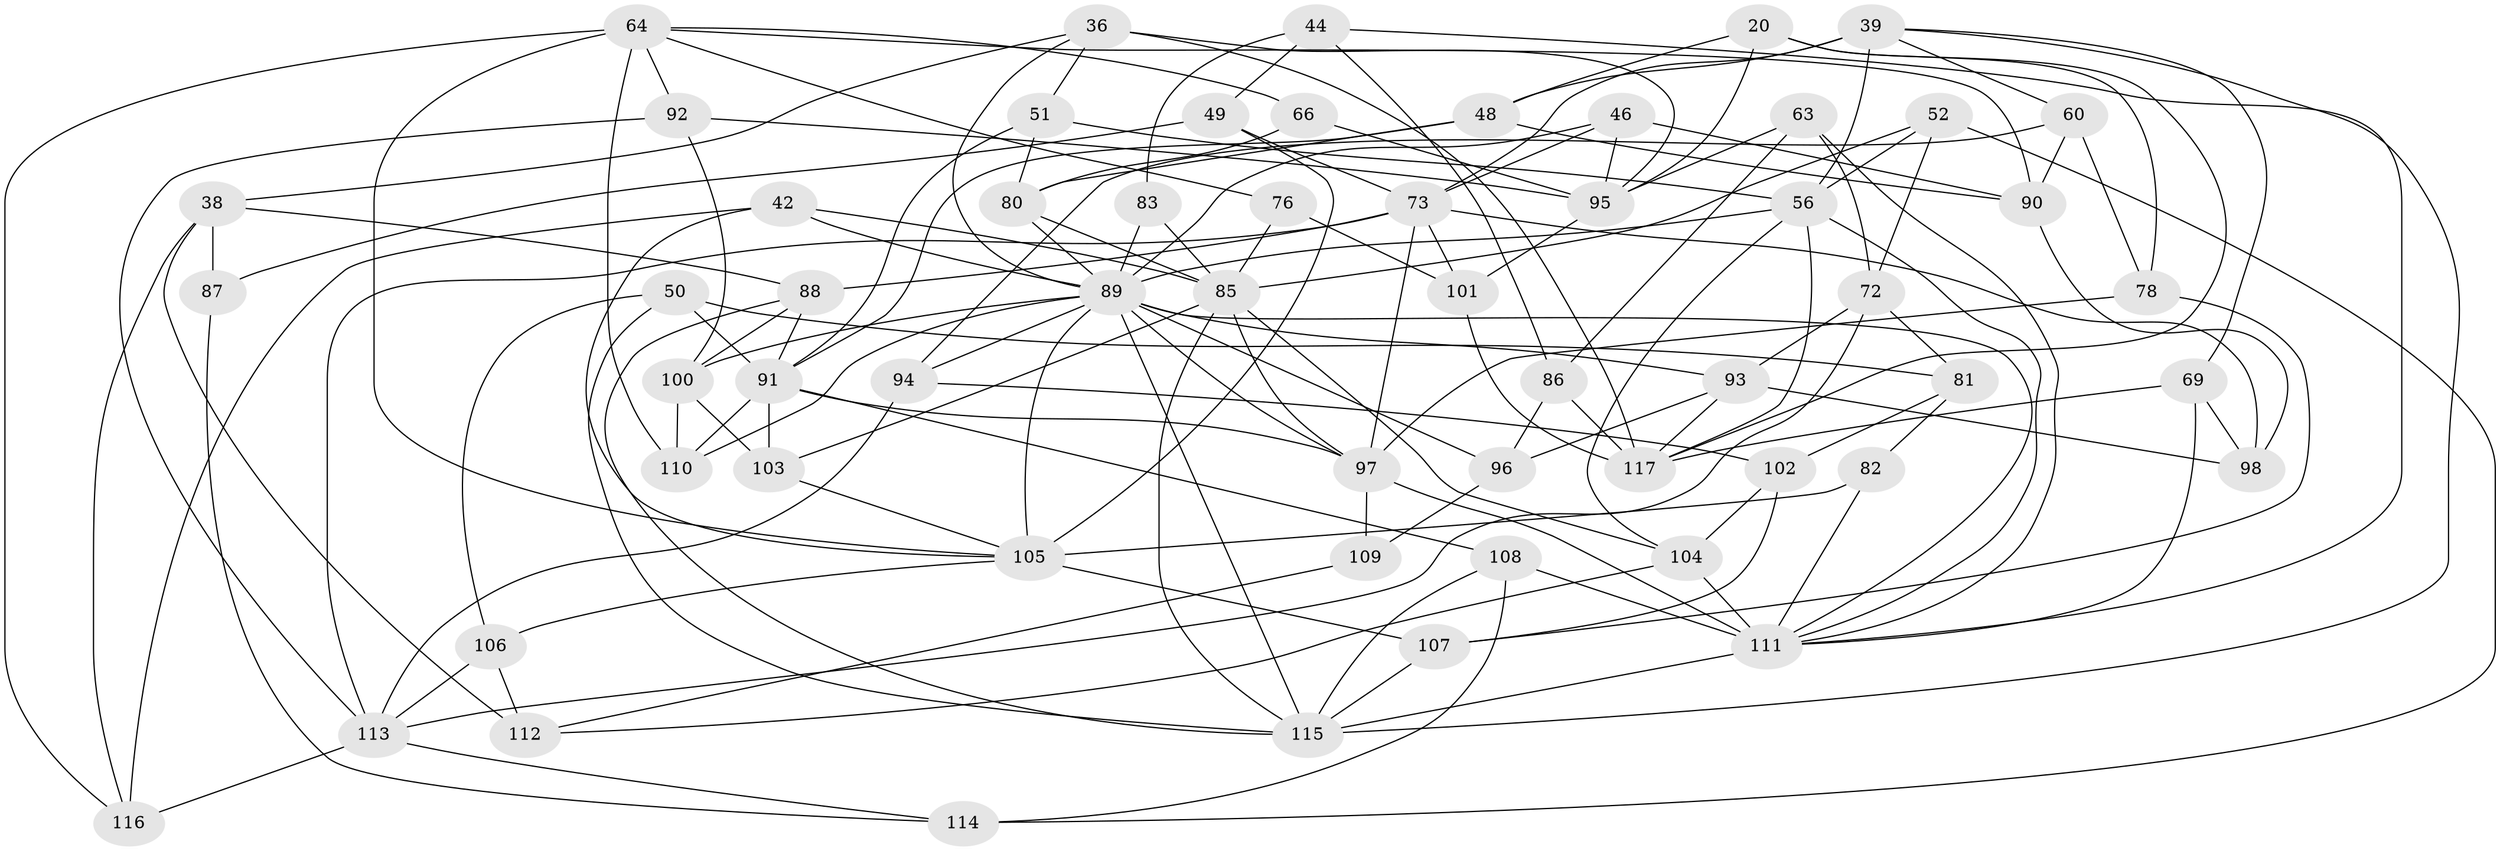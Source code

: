 // original degree distribution, {4: 1.0}
// Generated by graph-tools (version 1.1) at 2025/58/03/09/25 04:58:28]
// undirected, 58 vertices, 147 edges
graph export_dot {
graph [start="1"]
  node [color=gray90,style=filled];
  20 [super="+15"];
  36 [super="+14"];
  38 [super="+25"];
  39 [super="+27"];
  42;
  44;
  46;
  48 [super="+10"];
  49;
  50;
  51;
  52 [super="+21"];
  56 [super="+23"];
  60;
  63;
  64 [super="+9+33"];
  66;
  69;
  72 [super="+11"];
  73 [super="+1+43+4"];
  76;
  78;
  80 [super="+26"];
  81;
  82 [super="+17"];
  83;
  85 [super="+62"];
  86;
  87;
  88 [super="+47"];
  89 [super="+31+70+77"];
  90 [super="+65"];
  91 [super="+3+30+53"];
  92;
  93 [super="+40"];
  94;
  95 [super="+59"];
  96 [super="+5"];
  97 [super="+41+71"];
  98;
  100 [super="+37"];
  101 [super="+74"];
  102;
  103;
  104 [super="+57"];
  105 [super="+2+58+54"];
  106;
  107;
  108 [super="+79"];
  109;
  110 [super="+45"];
  111 [super="+75+99"];
  112;
  113 [super="+35+84"];
  114;
  115 [super="+29"];
  116;
  117 [super="+67+61"];
  20 -- 95 [weight=2];
  20 -- 78;
  20 -- 117 [weight=2];
  20 -- 48;
  36 -- 51;
  36 -- 38;
  36 -- 117 [weight=2];
  36 -- 95;
  36 -- 89;
  38 -- 112;
  38 -- 87 [weight=2];
  38 -- 116;
  38 -- 88;
  39 -- 60;
  39 -- 73 [weight=2];
  39 -- 69;
  39 -- 56 [weight=2];
  39 -- 48;
  39 -- 115;
  42 -- 89;
  42 -- 116;
  42 -- 105;
  42 -- 85;
  44 -- 86;
  44 -- 49;
  44 -- 83;
  44 -- 111;
  46 -- 90;
  46 -- 73;
  46 -- 95;
  46 -- 89;
  48 -- 90 [weight=2];
  48 -- 80;
  48 -- 91;
  49 -- 87;
  49 -- 73;
  49 -- 105;
  50 -- 115;
  50 -- 81;
  50 -- 91;
  50 -- 106;
  51 -- 80;
  51 -- 91;
  51 -- 56;
  52 -- 114;
  52 -- 72 [weight=2];
  52 -- 85 [weight=2];
  52 -- 56;
  56 -- 111;
  56 -- 117;
  56 -- 104;
  56 -- 89;
  60 -- 94;
  60 -- 78;
  60 -- 90;
  63 -- 72;
  63 -- 86;
  63 -- 95;
  63 -- 111;
  64 -- 116;
  64 -- 105;
  64 -- 92;
  64 -- 66;
  64 -- 76;
  64 -- 110 [weight=2];
  64 -- 90;
  66 -- 80 [weight=2];
  66 -- 95;
  69 -- 117;
  69 -- 98;
  69 -- 111;
  72 -- 81;
  72 -- 93;
  72 -- 113;
  73 -- 97;
  73 -- 88;
  73 -- 98;
  73 -- 113 [weight=2];
  73 -- 101;
  76 -- 101 [weight=2];
  76 -- 85;
  78 -- 97;
  78 -- 107;
  80 -- 85;
  80 -- 89;
  81 -- 102;
  81 -- 82;
  82 -- 111 [weight=2];
  82 -- 105 [weight=3];
  83 -- 85;
  83 -- 89 [weight=2];
  85 -- 103;
  85 -- 97;
  85 -- 104;
  85 -- 115;
  86 -- 96;
  86 -- 117;
  87 -- 114;
  88 -- 91 [weight=2];
  88 -- 100;
  88 -- 115;
  89 -- 93;
  89 -- 94;
  89 -- 97 [weight=3];
  89 -- 115;
  89 -- 96;
  89 -- 100;
  89 -- 105;
  89 -- 110;
  89 -- 111;
  90 -- 98;
  91 -- 108 [weight=2];
  91 -- 110;
  91 -- 103;
  91 -- 97;
  92 -- 100;
  92 -- 95;
  92 -- 113;
  93 -- 98;
  93 -- 96 [weight=2];
  93 -- 117;
  94 -- 113;
  94 -- 102;
  95 -- 101;
  96 -- 109 [weight=2];
  97 -- 109;
  97 -- 111 [weight=2];
  100 -- 110 [weight=2];
  100 -- 103;
  101 -- 117 [weight=2];
  102 -- 107;
  102 -- 104;
  103 -- 105;
  104 -- 111 [weight=2];
  104 -- 112;
  105 -- 106;
  105 -- 107;
  106 -- 112;
  106 -- 113;
  107 -- 115;
  108 -- 111 [weight=2];
  108 -- 114;
  108 -- 115;
  109 -- 112;
  111 -- 115;
  113 -- 114;
  113 -- 116;
}
